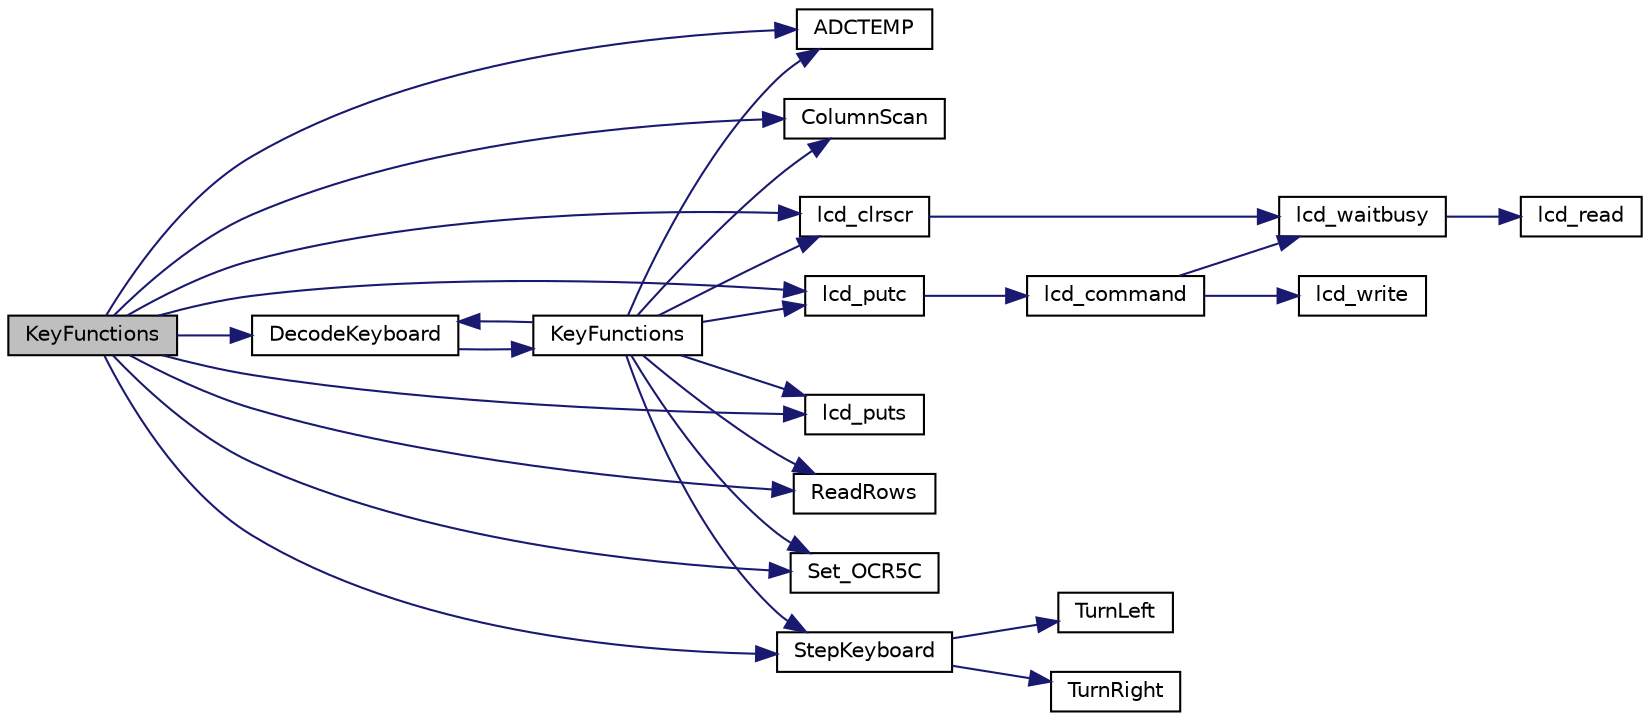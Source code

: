 digraph "KeyFunctions"
{
 // LATEX_PDF_SIZE
  edge [fontname="Helvetica",fontsize="10",labelfontname="Helvetica",labelfontsize="10"];
  node [fontname="Helvetica",fontsize="10",shape=record];
  rankdir="LR";
  Node1 [label="KeyFunctions",height=0.2,width=0.4,color="black", fillcolor="grey75", style="filled", fontcolor="black",tooltip=" "];
  Node1 -> Node2 [color="midnightblue",fontsize="10",style="solid",fontname="Helvetica"];
  Node2 [label="ADCTEMP",height=0.2,width=0.4,color="black", fillcolor="white", style="filled",URL="$_a_d_c_t_e_m_p_8c.html#a4e6c8595920b3cf6dd2acdbe5a45f4c4",tooltip=" "];
  Node1 -> Node3 [color="midnightblue",fontsize="10",style="solid",fontname="Helvetica"];
  Node3 [label="ColumnScan",height=0.2,width=0.4,color="black", fillcolor="white", style="filled",URL="$_keypad_8c.html#af3d38b244f06820a48a5a707fa25b7a3",tooltip=" "];
  Node1 -> Node4 [color="midnightblue",fontsize="10",style="solid",fontname="Helvetica"];
  Node4 [label="DecodeKeyboard",height=0.2,width=0.4,color="black", fillcolor="white", style="filled",URL="$_keypad_8c.html#a879b3a9f2356531174fe336a1264d15d",tooltip=" "];
  Node4 -> Node5 [color="midnightblue",fontsize="10",style="solid",fontname="Helvetica"];
  Node5 [label="KeyFunctions",height=0.2,width=0.4,color="black", fillcolor="white", style="filled",URL="$_keypad_8c.html#a2785b669203072045277b38b43399492",tooltip=" "];
  Node5 -> Node2 [color="midnightblue",fontsize="10",style="solid",fontname="Helvetica"];
  Node5 -> Node3 [color="midnightblue",fontsize="10",style="solid",fontname="Helvetica"];
  Node5 -> Node4 [color="midnightblue",fontsize="10",style="solid",fontname="Helvetica"];
  Node5 -> Node6 [color="midnightblue",fontsize="10",style="solid",fontname="Helvetica"];
  Node6 [label="lcd_clrscr",height=0.2,width=0.4,color="black", fillcolor="white", style="filled",URL="$group__pfleury__lcd.html#gaf8da853dba4b9d5f2aea4e294444e14d",tooltip="Clear display and set cursor to home position."];
  Node6 -> Node7 [color="midnightblue",fontsize="10",style="solid",fontname="Helvetica"];
  Node7 [label="lcd_waitbusy",height=0.2,width=0.4,color="black", fillcolor="white", style="filled",URL="$lcd_8c.html#a4ca4373275e11ba1a2d2cbd242cbf1a4",tooltip=" "];
  Node7 -> Node8 [color="midnightblue",fontsize="10",style="solid",fontname="Helvetica"];
  Node8 [label="lcd_read",height=0.2,width=0.4,color="black", fillcolor="white", style="filled",URL="$lcd_8c.html#a48a16fff03a1164f27b460a49e702dc4",tooltip=" "];
  Node5 -> Node9 [color="midnightblue",fontsize="10",style="solid",fontname="Helvetica"];
  Node9 [label="lcd_putc",height=0.2,width=0.4,color="black", fillcolor="white", style="filled",URL="$group__pfleury__lcd.html#gafa7e36b95c43d603f510273ad077cbbe",tooltip="Display character at current cursor position."];
  Node9 -> Node10 [color="midnightblue",fontsize="10",style="solid",fontname="Helvetica"];
  Node10 [label="lcd_command",height=0.2,width=0.4,color="black", fillcolor="white", style="filled",URL="$group__pfleury__lcd.html#gaea9d14f02df06f948cb5a56776980826",tooltip="Send LCD controller instruction command."];
  Node10 -> Node7 [color="midnightblue",fontsize="10",style="solid",fontname="Helvetica"];
  Node10 -> Node11 [color="midnightblue",fontsize="10",style="solid",fontname="Helvetica"];
  Node11 [label="lcd_write",height=0.2,width=0.4,color="black", fillcolor="white", style="filled",URL="$lcd_8c.html#a6aa4fa5c8ba19268338fa4215fa1807e",tooltip=" "];
  Node5 -> Node12 [color="midnightblue",fontsize="10",style="solid",fontname="Helvetica"];
  Node12 [label="lcd_puts",height=0.2,width=0.4,color="black", fillcolor="white", style="filled",URL="$group__pfleury__lcd.html#ga8ffdfcac7638368ff04364c14984266e",tooltip="Display string without auto linefeed."];
  Node5 -> Node13 [color="midnightblue",fontsize="10",style="solid",fontname="Helvetica"];
  Node13 [label="ReadRows",height=0.2,width=0.4,color="black", fillcolor="white", style="filled",URL="$_keypad_8c.html#a2a4456cbb7c716b1e3e904f95b73a6d2",tooltip=" "];
  Node5 -> Node14 [color="midnightblue",fontsize="10",style="solid",fontname="Helvetica"];
  Node14 [label="Set_OCR5C",height=0.2,width=0.4,color="black", fillcolor="white", style="filled",URL="$_timer_motor_8c.html#a8c61960b6e4b8012a2300144e9bb2bf1",tooltip=" "];
  Node5 -> Node15 [color="midnightblue",fontsize="10",style="solid",fontname="Helvetica"];
  Node15 [label="StepKeyboard",height=0.2,width=0.4,color="black", fillcolor="white", style="filled",URL="$_keypad_8c.html#a1be2e58fa1ff1ff5465159ec14df5e1d",tooltip=" "];
  Node15 -> Node16 [color="midnightblue",fontsize="10",style="solid",fontname="Helvetica"];
  Node16 [label="TurnLeft",height=0.2,width=0.4,color="black", fillcolor="white", style="filled",URL="$_step_motor_8c.html#abc73700b5c80324e6f187098c7c3876f",tooltip=" "];
  Node15 -> Node17 [color="midnightblue",fontsize="10",style="solid",fontname="Helvetica"];
  Node17 [label="TurnRight",height=0.2,width=0.4,color="black", fillcolor="white", style="filled",URL="$_step_motor_8c.html#ace44de3e98f604da66674ce6ebccd41f",tooltip=" "];
  Node1 -> Node6 [color="midnightblue",fontsize="10",style="solid",fontname="Helvetica"];
  Node1 -> Node9 [color="midnightblue",fontsize="10",style="solid",fontname="Helvetica"];
  Node1 -> Node12 [color="midnightblue",fontsize="10",style="solid",fontname="Helvetica"];
  Node1 -> Node13 [color="midnightblue",fontsize="10",style="solid",fontname="Helvetica"];
  Node1 -> Node14 [color="midnightblue",fontsize="10",style="solid",fontname="Helvetica"];
  Node1 -> Node15 [color="midnightblue",fontsize="10",style="solid",fontname="Helvetica"];
}
